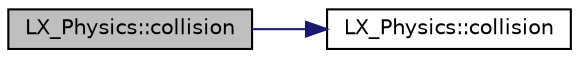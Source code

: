 digraph "LX_Physics::collision"
{
  edge [fontname="Helvetica",fontsize="10",labelfontname="Helvetica",labelfontsize="10"];
  node [fontname="Helvetica",fontsize="10",shape=record];
  rankdir="LR";
  Node1 [label="LX_Physics::collision",height=0.2,width=0.4,color="black", fillcolor="grey75", style="filled" fontcolor="black"];
  Node1 -> Node2 [color="midnightblue",fontsize="10",style="solid",fontname="Helvetica"];
  Node2 [label="LX_Physics::collision",height=0.2,width=0.4,color="black", fillcolor="white", style="filled",URL="$namespace_l_x___physics.html#aedf6c059347545b928642da796cf556b"];
}
